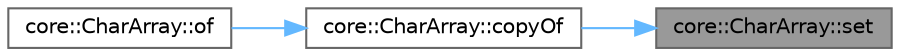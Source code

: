 digraph "core::CharArray::set"
{
 // INTERACTIVE_SVG=YES
 // LATEX_PDF_SIZE
  bgcolor="transparent";
  edge [fontname=Helvetica,fontsize=10,labelfontname=Helvetica,labelfontsize=10];
  node [fontname=Helvetica,fontsize=10,shape=box,height=0.2,width=0.4];
  rankdir="RL";
  Node1 [id="Node000001",label="core::CharArray::set",height=0.2,width=0.4,color="gray40", fillcolor="grey60", style="filled", fontcolor="black",tooltip="Set value of element at specified index with specified new value."];
  Node1 -> Node2 [id="edge1_Node000001_Node000002",dir="back",color="steelblue1",style="solid",tooltip=" "];
  Node2 [id="Node000002",label="core::CharArray::copyOf",height=0.2,width=0.4,color="grey40", fillcolor="white", style="filled",URL="$dd/d6d/a00111.html#aec3151c8c5af22bab9f7b4557a704a52",tooltip="Obtain newly created CharArray instance with primitive char array, such as char[],..."];
  Node2 -> Node3 [id="edge2_Node000002_Node000003",dir="back",color="steelblue1",style="solid",tooltip=" "];
  Node3 [id="Node000003",label="core::CharArray::of",height=0.2,width=0.4,color="grey40", fillcolor="white", style="filled",URL="$dd/d6d/a00111.html#ac00a90fde61631d2b01c0fec51b9d58e",tooltip="Obtain newly created CharArray instance with given chars values or code points."];
}
